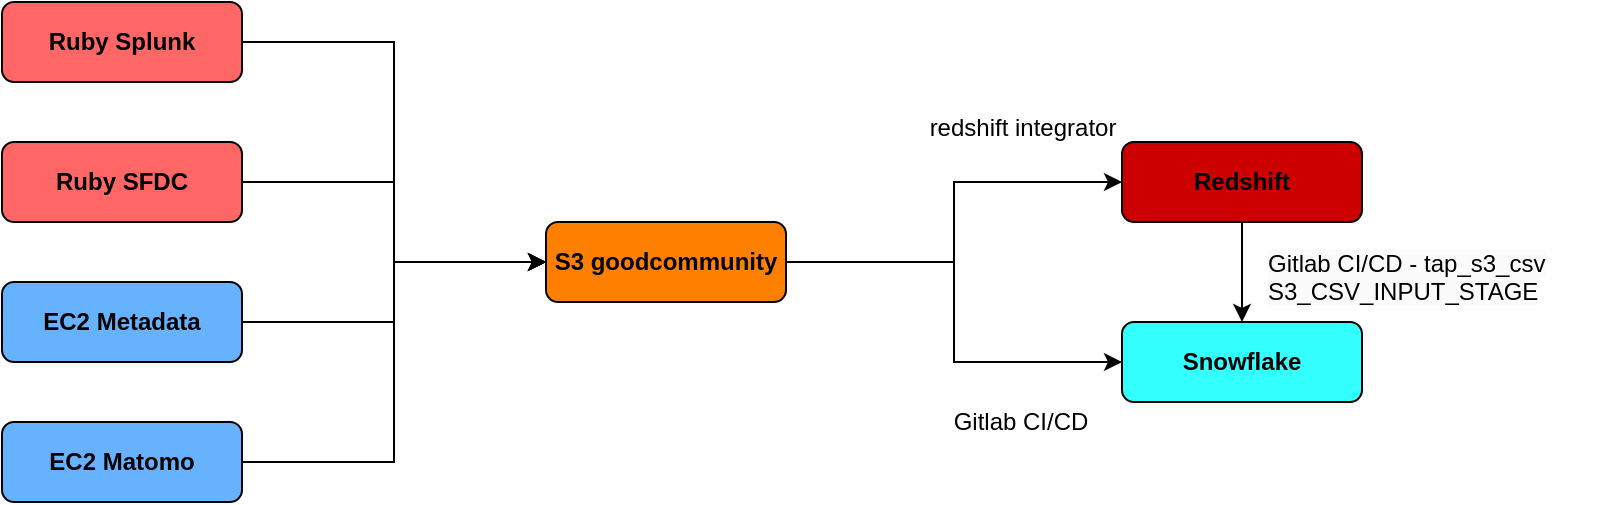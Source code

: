 <mxfile version="22.1.5" type="github">
  <diagram name="Page-1" id="GqMe5IKwgSELxypUzMZh">
    <mxGraphModel dx="1434" dy="716" grid="0" gridSize="10" guides="1" tooltips="1" connect="1" arrows="1" fold="1" page="1" pageScale="1" pageWidth="850" pageHeight="1100" math="0" shadow="0">
      <root>
        <mxCell id="0" />
        <mxCell id="1" parent="0" />
        <mxCell id="ASt7xTBD_s-C5iCYfaOv-5" style="edgeStyle=orthogonalEdgeStyle;rounded=0;orthogonalLoop=1;jettySize=auto;html=1;entryX=0;entryY=0.5;entryDx=0;entryDy=0;" edge="1" parent="1" source="ASt7xTBD_s-C5iCYfaOv-1" target="ASt7xTBD_s-C5iCYfaOv-4">
          <mxGeometry relative="1" as="geometry" />
        </mxCell>
        <mxCell id="ASt7xTBD_s-C5iCYfaOv-1" value="&lt;b&gt;Ruby Splunk&lt;/b&gt;" style="rounded=1;whiteSpace=wrap;html=1;fillColor=#FF6666;" vertex="1" parent="1">
          <mxGeometry x="40" y="40" width="120" height="40" as="geometry" />
        </mxCell>
        <mxCell id="ASt7xTBD_s-C5iCYfaOv-6" style="edgeStyle=orthogonalEdgeStyle;rounded=0;orthogonalLoop=1;jettySize=auto;html=1;entryX=0;entryY=0.5;entryDx=0;entryDy=0;" edge="1" parent="1" source="ASt7xTBD_s-C5iCYfaOv-2" target="ASt7xTBD_s-C5iCYfaOv-4">
          <mxGeometry relative="1" as="geometry" />
        </mxCell>
        <mxCell id="ASt7xTBD_s-C5iCYfaOv-2" value="&lt;b&gt;Ruby SFDC&lt;/b&gt;" style="rounded=1;whiteSpace=wrap;html=1;fillColor=#FF6666;" vertex="1" parent="1">
          <mxGeometry x="40" y="110" width="120" height="40" as="geometry" />
        </mxCell>
        <mxCell id="ASt7xTBD_s-C5iCYfaOv-13" style="edgeStyle=orthogonalEdgeStyle;rounded=0;orthogonalLoop=1;jettySize=auto;html=1;entryX=0;entryY=0.5;entryDx=0;entryDy=0;" edge="1" parent="1" source="ASt7xTBD_s-C5iCYfaOv-4" target="ASt7xTBD_s-C5iCYfaOv-12">
          <mxGeometry relative="1" as="geometry" />
        </mxCell>
        <mxCell id="ASt7xTBD_s-C5iCYfaOv-16" style="edgeStyle=orthogonalEdgeStyle;rounded=0;orthogonalLoop=1;jettySize=auto;html=1;entryX=0;entryY=0.5;entryDx=0;entryDy=0;" edge="1" parent="1" source="ASt7xTBD_s-C5iCYfaOv-4" target="ASt7xTBD_s-C5iCYfaOv-15">
          <mxGeometry relative="1" as="geometry" />
        </mxCell>
        <mxCell id="ASt7xTBD_s-C5iCYfaOv-4" value="&lt;b&gt;S3 goodcommunity&lt;/b&gt;" style="rounded=1;whiteSpace=wrap;html=1;fillColor=#FF8000;" vertex="1" parent="1">
          <mxGeometry x="312" y="150" width="120" height="40" as="geometry" />
        </mxCell>
        <mxCell id="ASt7xTBD_s-C5iCYfaOv-9" style="edgeStyle=orthogonalEdgeStyle;rounded=0;orthogonalLoop=1;jettySize=auto;html=1;entryX=0;entryY=0.5;entryDx=0;entryDy=0;" edge="1" parent="1" source="ASt7xTBD_s-C5iCYfaOv-7" target="ASt7xTBD_s-C5iCYfaOv-4">
          <mxGeometry relative="1" as="geometry">
            <mxPoint x="180" y="100" as="targetPoint" />
          </mxGeometry>
        </mxCell>
        <mxCell id="ASt7xTBD_s-C5iCYfaOv-7" value="&lt;b&gt;EC2 Metadata&lt;/b&gt;" style="rounded=1;whiteSpace=wrap;html=1;fillColor=#66B2FF;" vertex="1" parent="1">
          <mxGeometry x="40" y="180" width="120" height="40" as="geometry" />
        </mxCell>
        <mxCell id="ASt7xTBD_s-C5iCYfaOv-11" style="edgeStyle=orthogonalEdgeStyle;rounded=0;orthogonalLoop=1;jettySize=auto;html=1;entryX=0;entryY=0.5;entryDx=0;entryDy=0;" edge="1" parent="1" source="ASt7xTBD_s-C5iCYfaOv-10" target="ASt7xTBD_s-C5iCYfaOv-4">
          <mxGeometry relative="1" as="geometry">
            <mxPoint x="180" y="100" as="targetPoint" />
          </mxGeometry>
        </mxCell>
        <mxCell id="ASt7xTBD_s-C5iCYfaOv-10" value="&lt;b&gt;EC2 Matomo&lt;/b&gt;" style="rounded=1;whiteSpace=wrap;html=1;fillColor=#66B2FF;" vertex="1" parent="1">
          <mxGeometry x="40" y="250" width="120" height="40" as="geometry" />
        </mxCell>
        <mxCell id="ASt7xTBD_s-C5iCYfaOv-20" style="edgeStyle=orthogonalEdgeStyle;rounded=0;orthogonalLoop=1;jettySize=auto;html=1;entryX=0.5;entryY=0;entryDx=0;entryDy=0;" edge="1" parent="1" source="ASt7xTBD_s-C5iCYfaOv-12" target="ASt7xTBD_s-C5iCYfaOv-15">
          <mxGeometry relative="1" as="geometry" />
        </mxCell>
        <mxCell id="ASt7xTBD_s-C5iCYfaOv-12" value="&lt;b&gt;Redshift&lt;/b&gt;" style="rounded=1;whiteSpace=wrap;html=1;fillColor=#CC0000;" vertex="1" parent="1">
          <mxGeometry x="600" y="110" width="120" height="40" as="geometry" />
        </mxCell>
        <mxCell id="ASt7xTBD_s-C5iCYfaOv-15" value="&lt;b&gt;Snowflake&lt;/b&gt;" style="rounded=1;whiteSpace=wrap;html=1;fillColor=#33FFFF;" vertex="1" parent="1">
          <mxGeometry x="600" y="200" width="120" height="40" as="geometry" />
        </mxCell>
        <mxCell id="ASt7xTBD_s-C5iCYfaOv-17" value="redshift integrator" style="text;html=1;align=center;verticalAlign=middle;resizable=0;points=[];autosize=1;strokeColor=none;fillColor=none;" vertex="1" parent="1">
          <mxGeometry x="494" y="90" width="111" height="26" as="geometry" />
        </mxCell>
        <mxCell id="ASt7xTBD_s-C5iCYfaOv-18" value="Gitlab CI/CD" style="text;html=1;align=center;verticalAlign=middle;resizable=0;points=[];autosize=1;strokeColor=none;fillColor=none;" vertex="1" parent="1">
          <mxGeometry x="506" y="237" width="85" height="26" as="geometry" />
        </mxCell>
        <mxCell id="ASt7xTBD_s-C5iCYfaOv-19" value="&lt;span style=&quot;color: rgb(0, 0, 0); font-family: Helvetica; font-size: 12px; font-style: normal; font-variant-ligatures: normal; font-variant-caps: normal; font-weight: 400; letter-spacing: normal; orphans: 2; text-align: center; text-indent: 0px; text-transform: none; widows: 2; word-spacing: 0px; -webkit-text-stroke-width: 0px; background-color: rgb(251, 251, 251); text-decoration-thickness: initial; text-decoration-style: initial; text-decoration-color: initial; float: none; display: inline !important;&quot;&gt;Gitlab CI/CD - tap_s3_csv&lt;br&gt;S3_CSV_INPUT_STAGE&lt;br&gt;&lt;/span&gt;" style="text;whiteSpace=wrap;html=1;" vertex="1" parent="1">
          <mxGeometry x="671" y="157" width="169" height="36" as="geometry" />
        </mxCell>
      </root>
    </mxGraphModel>
  </diagram>
</mxfile>
